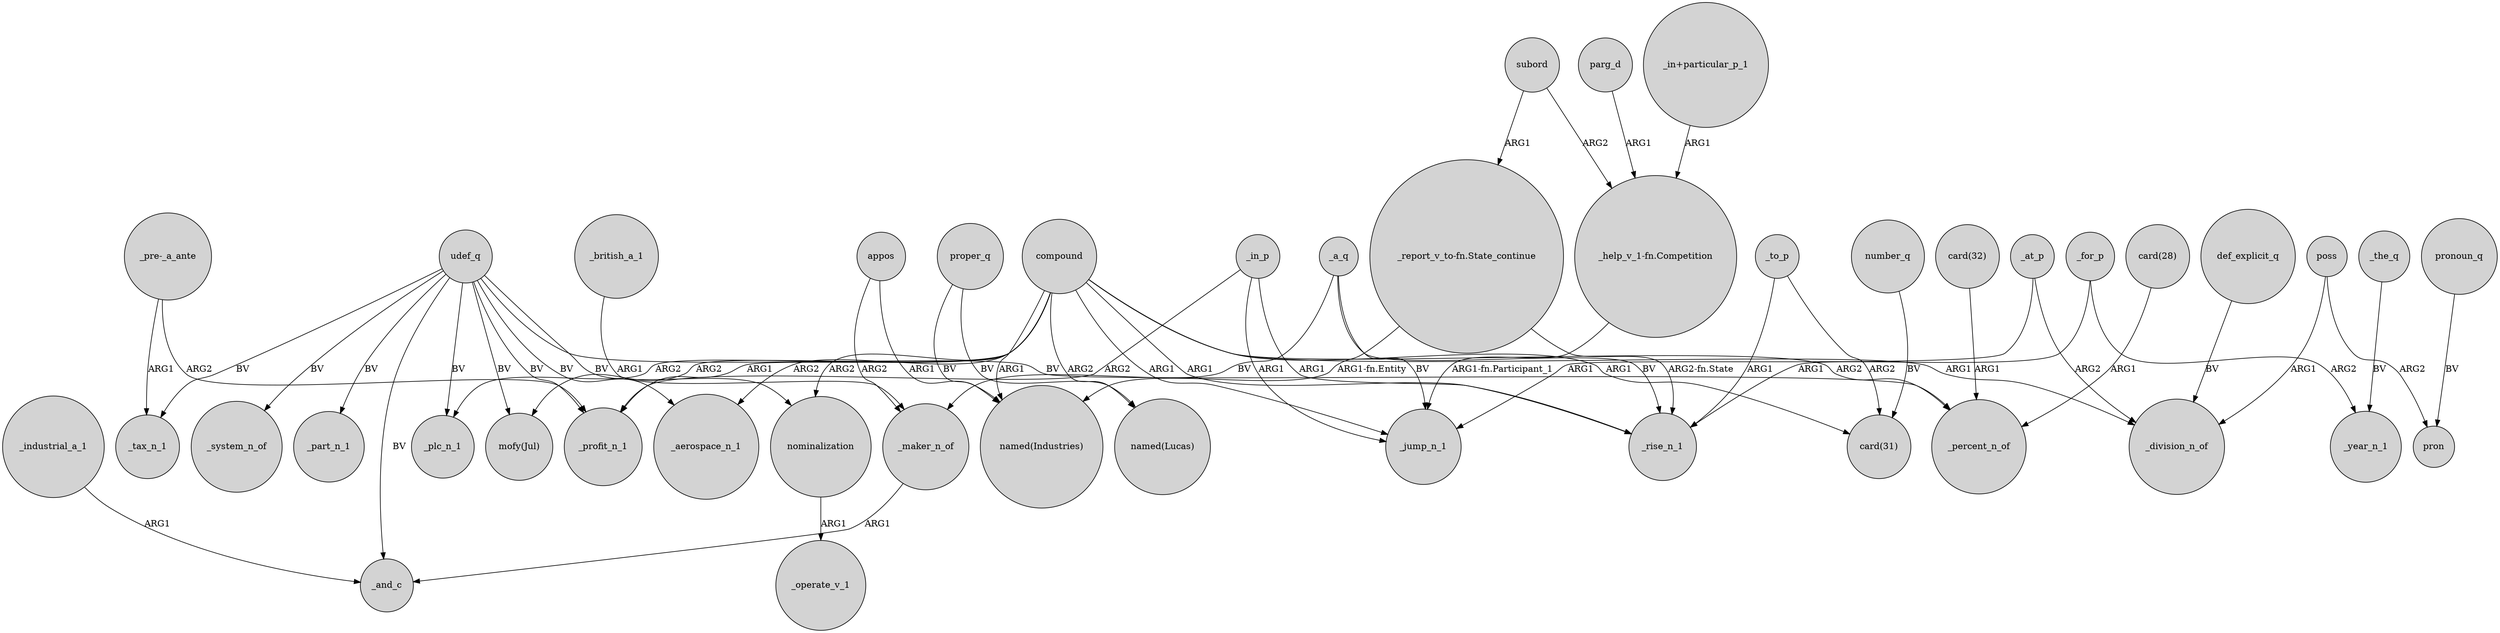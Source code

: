 digraph {
	node [shape=circle style=filled]
	compound -> "mofy(Jul)" [label=ARG2]
	_a_q -> _rise_n_1 [label=BV]
	proper_q -> "named(Industries)" [label=BV]
	compound -> "named(Lucas)" [label=ARG2]
	compound -> _plc_n_1 [label=ARG2]
	_british_a_1 -> _maker_n_of [label=ARG1]
	compound -> _aerospace_n_1 [label=ARG2]
	udef_q -> "mofy(Jul)" [label=BV]
	_a_q -> _jump_n_1 [label=BV]
	compound -> _rise_n_1 [label=ARG1]
	def_explicit_q -> _division_n_of [label=BV]
	subord -> "_help_v_1-fn.Competition" [label=ARG2]
	"_report_v_to-fn.State_continue" -> _rise_n_1 [label="ARG2-fn.State"]
	"_pre-_a_ante" -> _profit_n_1 [label=ARG2]
	subord -> "_report_v_to-fn.State_continue" [label=ARG1]
	compound -> "named(Industries)" [label=ARG1]
	_at_p -> _division_n_of [label=ARG2]
	_to_p -> _rise_n_1 [label=ARG1]
	udef_q -> _tax_n_1 [label=BV]
	nominalization -> _operate_v_1 [label=ARG1]
	udef_q -> nominalization [label=BV]
	_in_p -> _jump_n_1 [label=ARG1]
	"card(32)" -> _percent_n_of [label=ARG1]
	udef_q -> _profit_n_1 [label=BV]
	_maker_n_of -> _and_c [label=ARG1]
	"_in+particular_p_1" -> "_help_v_1-fn.Competition" [label=ARG1]
	udef_q -> _and_c [label=BV]
	_to_p -> "card(31)" [label=ARG2]
	_in_p -> _profit_n_1 [label=ARG2]
	compound -> nominalization [label=ARG2]
	"card(28)" -> _percent_n_of [label=ARG1]
	compound -> "card(31)" [label=ARG1]
	pronoun_q -> pron [label=BV]
	poss -> pron [label=ARG2]
	parg_d -> "_help_v_1-fn.Competition" [label=ARG1]
	udef_q -> _percent_n_of [label=BV]
	_the_q -> _year_n_1 [label=BV]
	appos -> _maker_n_of [label=ARG2]
	compound -> _percent_n_of [label=ARG2]
	compound -> _profit_n_1 [label=ARG1]
	compound -> _division_n_of [label=ARG1]
	udef_q -> _aerospace_n_1 [label=BV]
	appos -> "named(Industries)" [label=ARG1]
	_for_p -> _rise_n_1 [label=ARG1]
	"_pre-_a_ante" -> _tax_n_1 [label=ARG1]
	udef_q -> _system_n_of [label=BV]
	number_q -> "card(31)" [label=BV]
	"_help_v_1-fn.Competition" -> _jump_n_1 [label="ARG1-fn.Participant_1"]
	_at_p -> _jump_n_1 [label=ARG1]
	"_report_v_to-fn.State_continue" -> "named(Industries)" [label="ARG1-fn.Entity"]
	proper_q -> "named(Lucas)" [label=BV]
	poss -> _division_n_of [label=ARG1]
	_for_p -> _year_n_1 [label=ARG2]
	udef_q -> _plc_n_1 [label=BV]
	_in_p -> _rise_n_1 [label=ARG1]
	udef_q -> _part_n_1 [label=BV]
	_a_q -> _maker_n_of [label=BV]
	compound -> _jump_n_1 [label=ARG1]
	_industrial_a_1 -> _and_c [label=ARG1]
}
